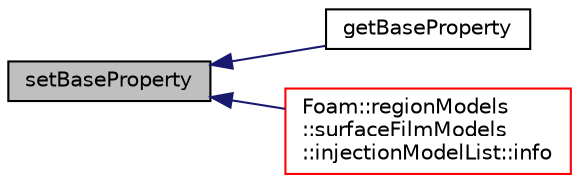 digraph "setBaseProperty"
{
  bgcolor="transparent";
  edge [fontname="Helvetica",fontsize="10",labelfontname="Helvetica",labelfontsize="10"];
  node [fontname="Helvetica",fontsize="10",shape=record];
  rankdir="LR";
  Node265 [label="setBaseProperty",height=0.2,width=0.4,color="black", fillcolor="grey75", style="filled", fontcolor="black"];
  Node265 -> Node266 [dir="back",color="midnightblue",fontsize="10",style="solid",fontname="Helvetica"];
  Node266 [label="getBaseProperty",height=0.2,width=0.4,color="black",URL="$a29573.html#a11b967831eefb8364a35e9f4c076649c",tooltip="Retrieve generic property from the base model. "];
  Node265 -> Node267 [dir="back",color="midnightblue",fontsize="10",style="solid",fontname="Helvetica"];
  Node267 [label="Foam::regionModels\l::surfaceFilmModels\l::injectionModelList::info",height=0.2,width=0.4,color="red",URL="$a30185.html#a535c2aef67becff77ed292ab0eceb44c",tooltip="Provide some info. "];
}
